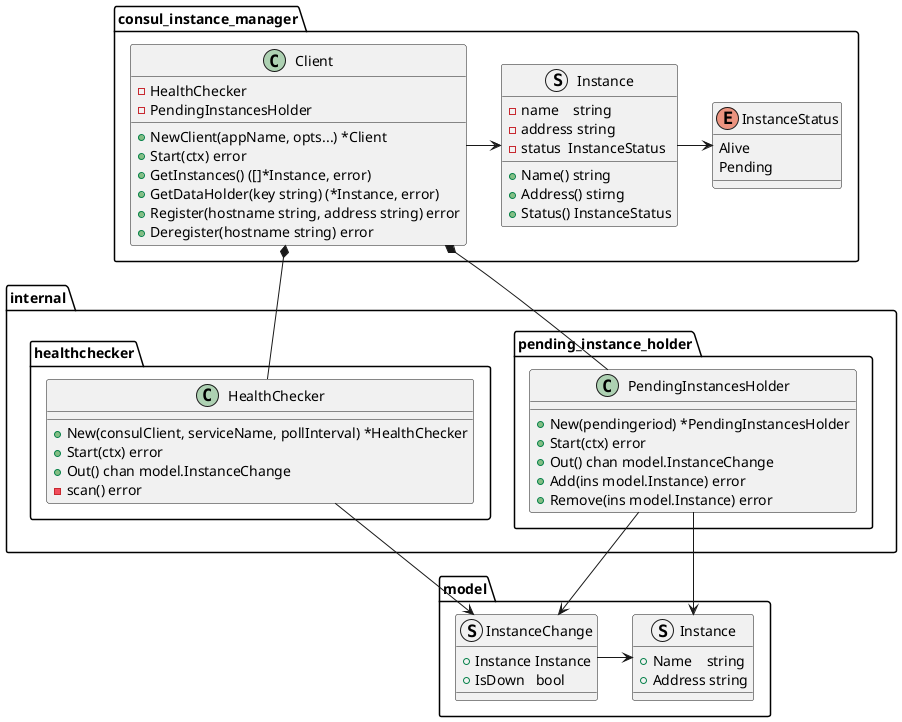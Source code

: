 @startuml

package consul_instance_manager{
    class Client{
        - HealthChecker
        - PendingInstancesHolder

        + NewClient(appName, opts...) *Client
        + Start(ctx) error
        + GetInstances() ([]*Instance, error)
        + GetDataHolder(key string) (*Instance, error)
        + Register(hostname string, address string) error
        + Deregister(hostname string) error
    }

    struct Instance{
        - name    string
	    - address string
	    - status  InstanceStatus

        + Name() string
        + Address() stirng
        + Status() InstanceStatus
    }

    enum InstanceStatus{
        Alive
        Pending
    }

    Client -right-> Instance
    Instance -right-> InstanceStatus
}


package internal.pending_instance_holder{
    class PendingInstancesHolder{
        + New(pendingeriod) *PendingInstancesHolder
        + Start(ctx) error
        + Out() chan model.InstanceChange
        + Add(ins model.Instance) error
        + Remove(ins model.Instance) error
    }
}

package internal.healthchecker{
    class HealthChecker{
        + New(consulClient, serviceName, pollInterval) *HealthChecker
        + Start(ctx) error
        + Out() chan model.InstanceChange
        - scan() error
    }
}

package model{
    struct Instance{
        + Name    string
	    + Address string
    }

    struct InstanceChange {
        + Instance Instance
        + IsDown   bool
    }
    InstanceChange -right-> Instance
}

internal.healthchecker.HealthChecker --> model.InstanceChange
internal.pending_instance_holder.PendingInstancesHolder --> model.InstanceChange
internal.pending_instance_holder.PendingInstancesHolder --> model.Instance

consul_instance_manager.Client *-- internal.pending_instance_holder.PendingInstancesHolder
consul_instance_manager.Client *-- internal.healthchecker.HealthChecker

@enduml